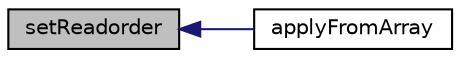 digraph "setReadorder"
{
  edge [fontname="Helvetica",fontsize="10",labelfontname="Helvetica",labelfontsize="10"];
  node [fontname="Helvetica",fontsize="10",shape=record];
  rankdir="LR";
  Node114 [label="setReadorder",height=0.2,width=0.4,color="black", fillcolor="grey75", style="filled", fontcolor="black"];
  Node114 -> Node115 [dir="back",color="midnightblue",fontsize="10",style="solid",fontname="Helvetica"];
  Node115 [label="applyFromArray",height=0.2,width=0.4,color="black", fillcolor="white", style="filled",URL="$class_p_h_p_excel___style___alignment.html#adf38c8e6ab006ca15f50964882386acf"];
}

